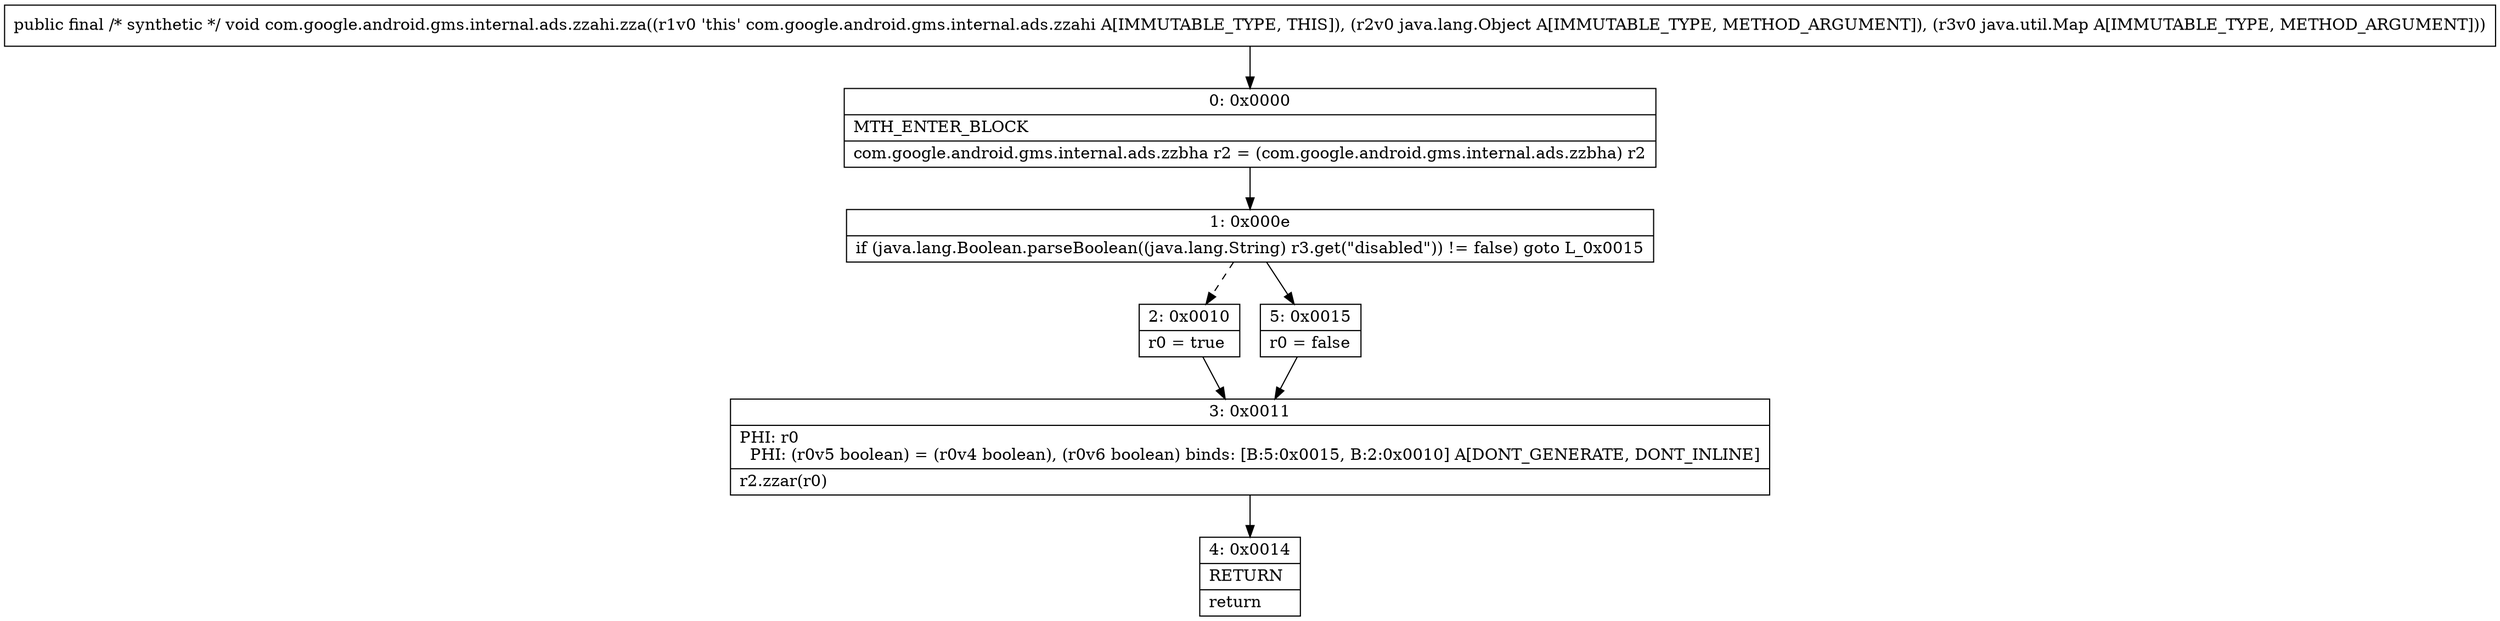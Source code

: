 digraph "CFG forcom.google.android.gms.internal.ads.zzahi.zza(Ljava\/lang\/Object;Ljava\/util\/Map;)V" {
Node_0 [shape=record,label="{0\:\ 0x0000|MTH_ENTER_BLOCK\l|com.google.android.gms.internal.ads.zzbha r2 = (com.google.android.gms.internal.ads.zzbha) r2\l}"];
Node_1 [shape=record,label="{1\:\ 0x000e|if (java.lang.Boolean.parseBoolean((java.lang.String) r3.get(\"disabled\")) != false) goto L_0x0015\l}"];
Node_2 [shape=record,label="{2\:\ 0x0010|r0 = true\l}"];
Node_3 [shape=record,label="{3\:\ 0x0011|PHI: r0 \l  PHI: (r0v5 boolean) = (r0v4 boolean), (r0v6 boolean) binds: [B:5:0x0015, B:2:0x0010] A[DONT_GENERATE, DONT_INLINE]\l|r2.zzar(r0)\l}"];
Node_4 [shape=record,label="{4\:\ 0x0014|RETURN\l|return\l}"];
Node_5 [shape=record,label="{5\:\ 0x0015|r0 = false\l}"];
MethodNode[shape=record,label="{public final \/* synthetic *\/ void com.google.android.gms.internal.ads.zzahi.zza((r1v0 'this' com.google.android.gms.internal.ads.zzahi A[IMMUTABLE_TYPE, THIS]), (r2v0 java.lang.Object A[IMMUTABLE_TYPE, METHOD_ARGUMENT]), (r3v0 java.util.Map A[IMMUTABLE_TYPE, METHOD_ARGUMENT])) }"];
MethodNode -> Node_0;
Node_0 -> Node_1;
Node_1 -> Node_2[style=dashed];
Node_1 -> Node_5;
Node_2 -> Node_3;
Node_3 -> Node_4;
Node_5 -> Node_3;
}

